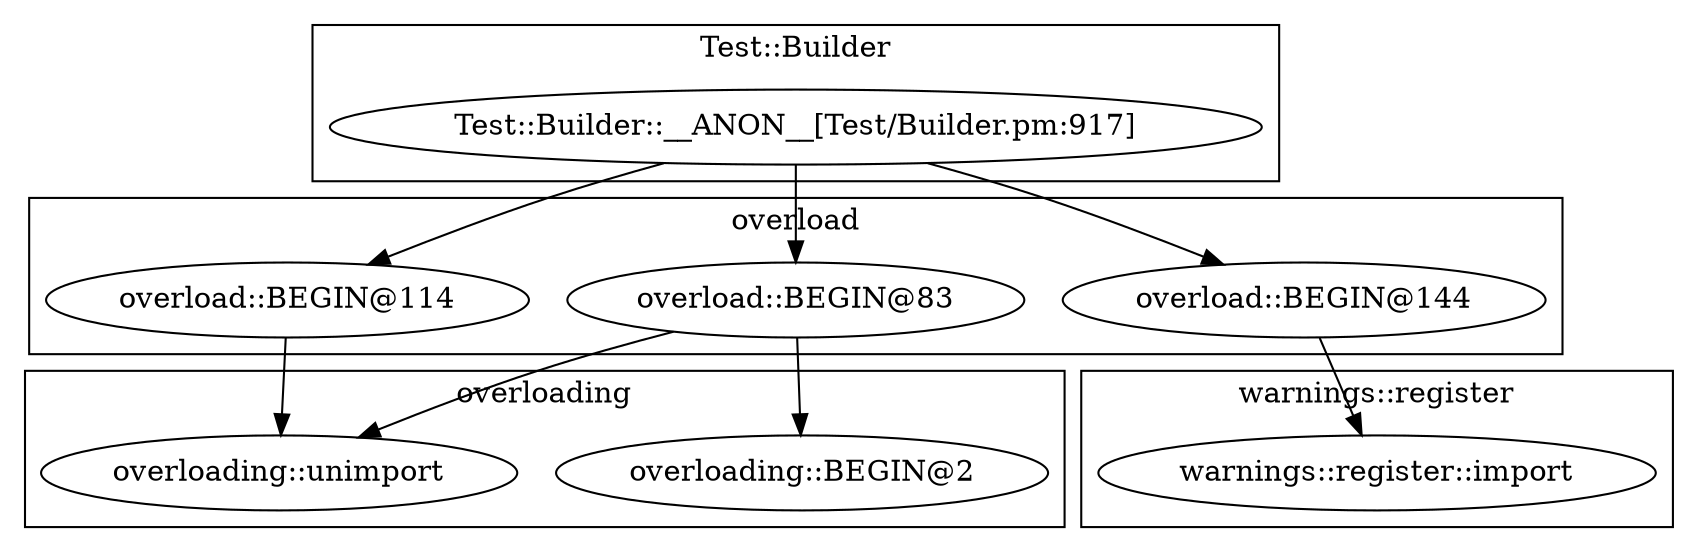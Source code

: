 digraph {
graph [overlap=false]
subgraph cluster_Test_Builder {
	label="Test::Builder";
	"Test::Builder::__ANON__[Test/Builder.pm:917]";
}
subgraph cluster_warnings_register {
	label="warnings::register";
	"warnings::register::import";
}
subgraph cluster_overload {
	label="overload";
	"overload::BEGIN@83";
	"overload::BEGIN@114";
	"overload::BEGIN@144";
}
subgraph cluster_overloading {
	label="overloading";
	"overloading::unimport";
	"overloading::BEGIN@2";
}
"Test::Builder::__ANON__[Test/Builder.pm:917]" -> "overload::BEGIN@144";
"Test::Builder::__ANON__[Test/Builder.pm:917]" -> "overload::BEGIN@114";
"Test::Builder::__ANON__[Test/Builder.pm:917]" -> "overload::BEGIN@83";
"overload::BEGIN@114" -> "overloading::unimport";
"overload::BEGIN@83" -> "overloading::unimport";
"overload::BEGIN@144" -> "warnings::register::import";
"overload::BEGIN@83" -> "overloading::BEGIN@2";
}
